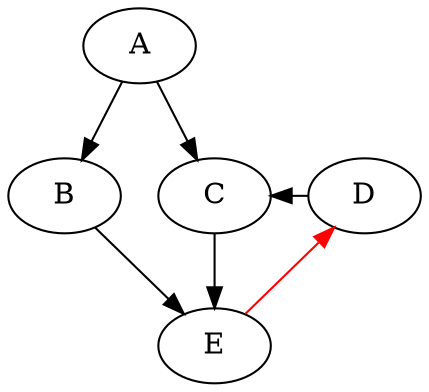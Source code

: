 digraph {
    A -> { B C }
    B -> E
    C -> E
    C -> D [dir=back]
    D -> E [dir=back,color=red]
{rank=same; B C D}
}
